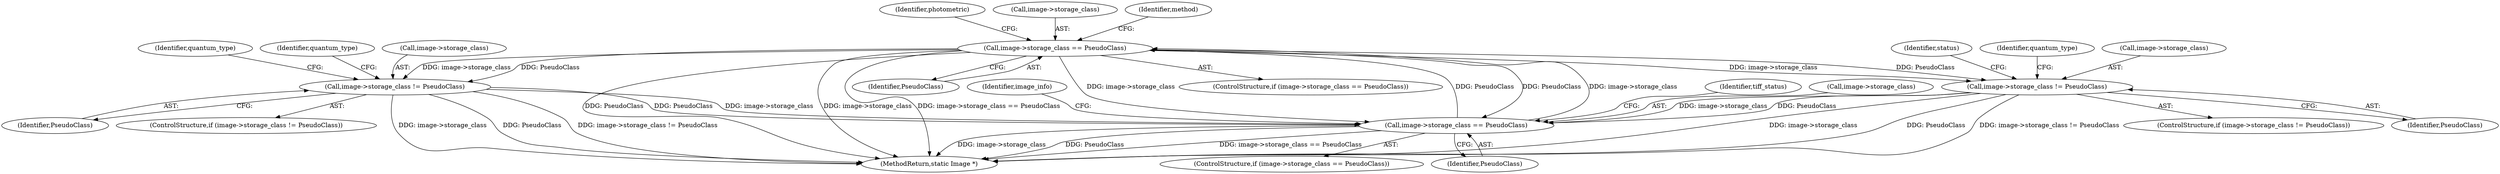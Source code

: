 digraph "0_ImageMagick_6e48aa92ff4e6e95424300ecd52a9ea453c19c60@pointer" {
"1001664" [label="(Call,image->storage_class == PseudoClass)"];
"1001210" [label="(Call,image->storage_class == PseudoClass)"];
"1001768" [label="(Call,image->storage_class != PseudoClass)"];
"1001664" [label="(Call,image->storage_class == PseudoClass)"];
"1001811" [label="(Call,image->storage_class != PseudoClass)"];
"1001222" [label="(Identifier,tiff_status)"];
"1001211" [label="(Call,image->storage_class)"];
"1001668" [label="(Identifier,PseudoClass)"];
"1001664" [label="(Call,image->storage_class == PseudoClass)"];
"1001796" [label="(Identifier,quantum_type)"];
"1001832" [label="(Identifier,status)"];
"1001675" [label="(Identifier,photometric)"];
"1001775" [label="(Identifier,quantum_type)"];
"1001810" [label="(ControlStructure,if (image->storage_class != PseudoClass))"];
"1001665" [label="(Call,image->storage_class)"];
"1001209" [label="(ControlStructure,if (image->storage_class == PseudoClass))"];
"1001767" [label="(ControlStructure,if (image->storage_class != PseudoClass))"];
"1001670" [label="(Identifier,method)"];
"1001818" [label="(Identifier,quantum_type)"];
"1001811" [label="(Call,image->storage_class != PseudoClass)"];
"1001772" [label="(Identifier,PseudoClass)"];
"1001769" [label="(Call,image->storage_class)"];
"1001214" [label="(Identifier,PseudoClass)"];
"1001379" [label="(Identifier,image_info)"];
"1003487" [label="(MethodReturn,static Image *)"];
"1001815" [label="(Identifier,PseudoClass)"];
"1001210" [label="(Call,image->storage_class == PseudoClass)"];
"1001768" [label="(Call,image->storage_class != PseudoClass)"];
"1001812" [label="(Call,image->storage_class)"];
"1001663" [label="(ControlStructure,if (image->storage_class == PseudoClass))"];
"1001664" -> "1001663"  [label="AST: "];
"1001664" -> "1001668"  [label="CFG: "];
"1001665" -> "1001664"  [label="AST: "];
"1001668" -> "1001664"  [label="AST: "];
"1001670" -> "1001664"  [label="CFG: "];
"1001675" -> "1001664"  [label="CFG: "];
"1001664" -> "1003487"  [label="DDG: PseudoClass"];
"1001664" -> "1003487"  [label="DDG: image->storage_class"];
"1001664" -> "1003487"  [label="DDG: image->storage_class == PseudoClass"];
"1001664" -> "1001210"  [label="DDG: image->storage_class"];
"1001664" -> "1001210"  [label="DDG: PseudoClass"];
"1001210" -> "1001664"  [label="DDG: image->storage_class"];
"1001210" -> "1001664"  [label="DDG: PseudoClass"];
"1001664" -> "1001768"  [label="DDG: image->storage_class"];
"1001664" -> "1001768"  [label="DDG: PseudoClass"];
"1001664" -> "1001811"  [label="DDG: image->storage_class"];
"1001664" -> "1001811"  [label="DDG: PseudoClass"];
"1001210" -> "1001209"  [label="AST: "];
"1001210" -> "1001214"  [label="CFG: "];
"1001211" -> "1001210"  [label="AST: "];
"1001214" -> "1001210"  [label="AST: "];
"1001222" -> "1001210"  [label="CFG: "];
"1001379" -> "1001210"  [label="CFG: "];
"1001210" -> "1003487"  [label="DDG: image->storage_class"];
"1001210" -> "1003487"  [label="DDG: PseudoClass"];
"1001210" -> "1003487"  [label="DDG: image->storage_class == PseudoClass"];
"1001768" -> "1001210"  [label="DDG: image->storage_class"];
"1001768" -> "1001210"  [label="DDG: PseudoClass"];
"1001811" -> "1001210"  [label="DDG: image->storage_class"];
"1001811" -> "1001210"  [label="DDG: PseudoClass"];
"1001768" -> "1001767"  [label="AST: "];
"1001768" -> "1001772"  [label="CFG: "];
"1001769" -> "1001768"  [label="AST: "];
"1001772" -> "1001768"  [label="AST: "];
"1001775" -> "1001768"  [label="CFG: "];
"1001796" -> "1001768"  [label="CFG: "];
"1001768" -> "1003487"  [label="DDG: image->storage_class"];
"1001768" -> "1003487"  [label="DDG: PseudoClass"];
"1001768" -> "1003487"  [label="DDG: image->storage_class != PseudoClass"];
"1001811" -> "1001810"  [label="AST: "];
"1001811" -> "1001815"  [label="CFG: "];
"1001812" -> "1001811"  [label="AST: "];
"1001815" -> "1001811"  [label="AST: "];
"1001818" -> "1001811"  [label="CFG: "];
"1001832" -> "1001811"  [label="CFG: "];
"1001811" -> "1003487"  [label="DDG: image->storage_class"];
"1001811" -> "1003487"  [label="DDG: PseudoClass"];
"1001811" -> "1003487"  [label="DDG: image->storage_class != PseudoClass"];
}
